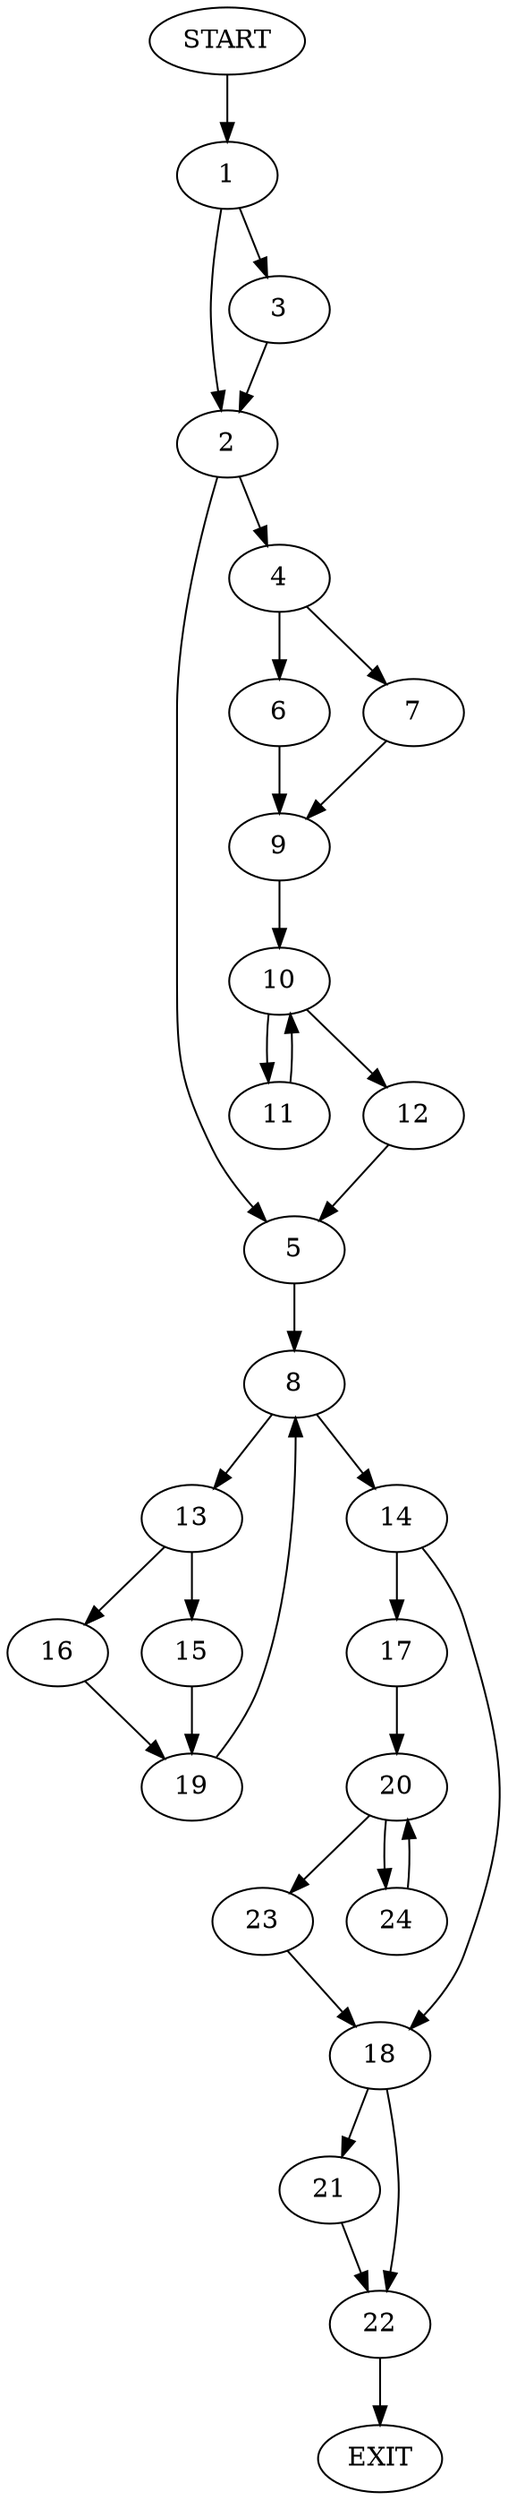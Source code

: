 digraph {
0 [label="START"]
25 [label="EXIT"]
0 -> 1
1 -> 2
1 -> 3
2 -> 4
2 -> 5
3 -> 2
4 -> 6
4 -> 7
5 -> 8
6 -> 9
7 -> 9
9 -> 10
10 -> 11
10 -> 12
11 -> 10
12 -> 5
8 -> 13
8 -> 14
13 -> 15
13 -> 16
14 -> 17
14 -> 18
16 -> 19
15 -> 19
19 -> 8
17 -> 20
18 -> 21
18 -> 22
20 -> 23
20 -> 24
23 -> 18
24 -> 20
21 -> 22
22 -> 25
}
